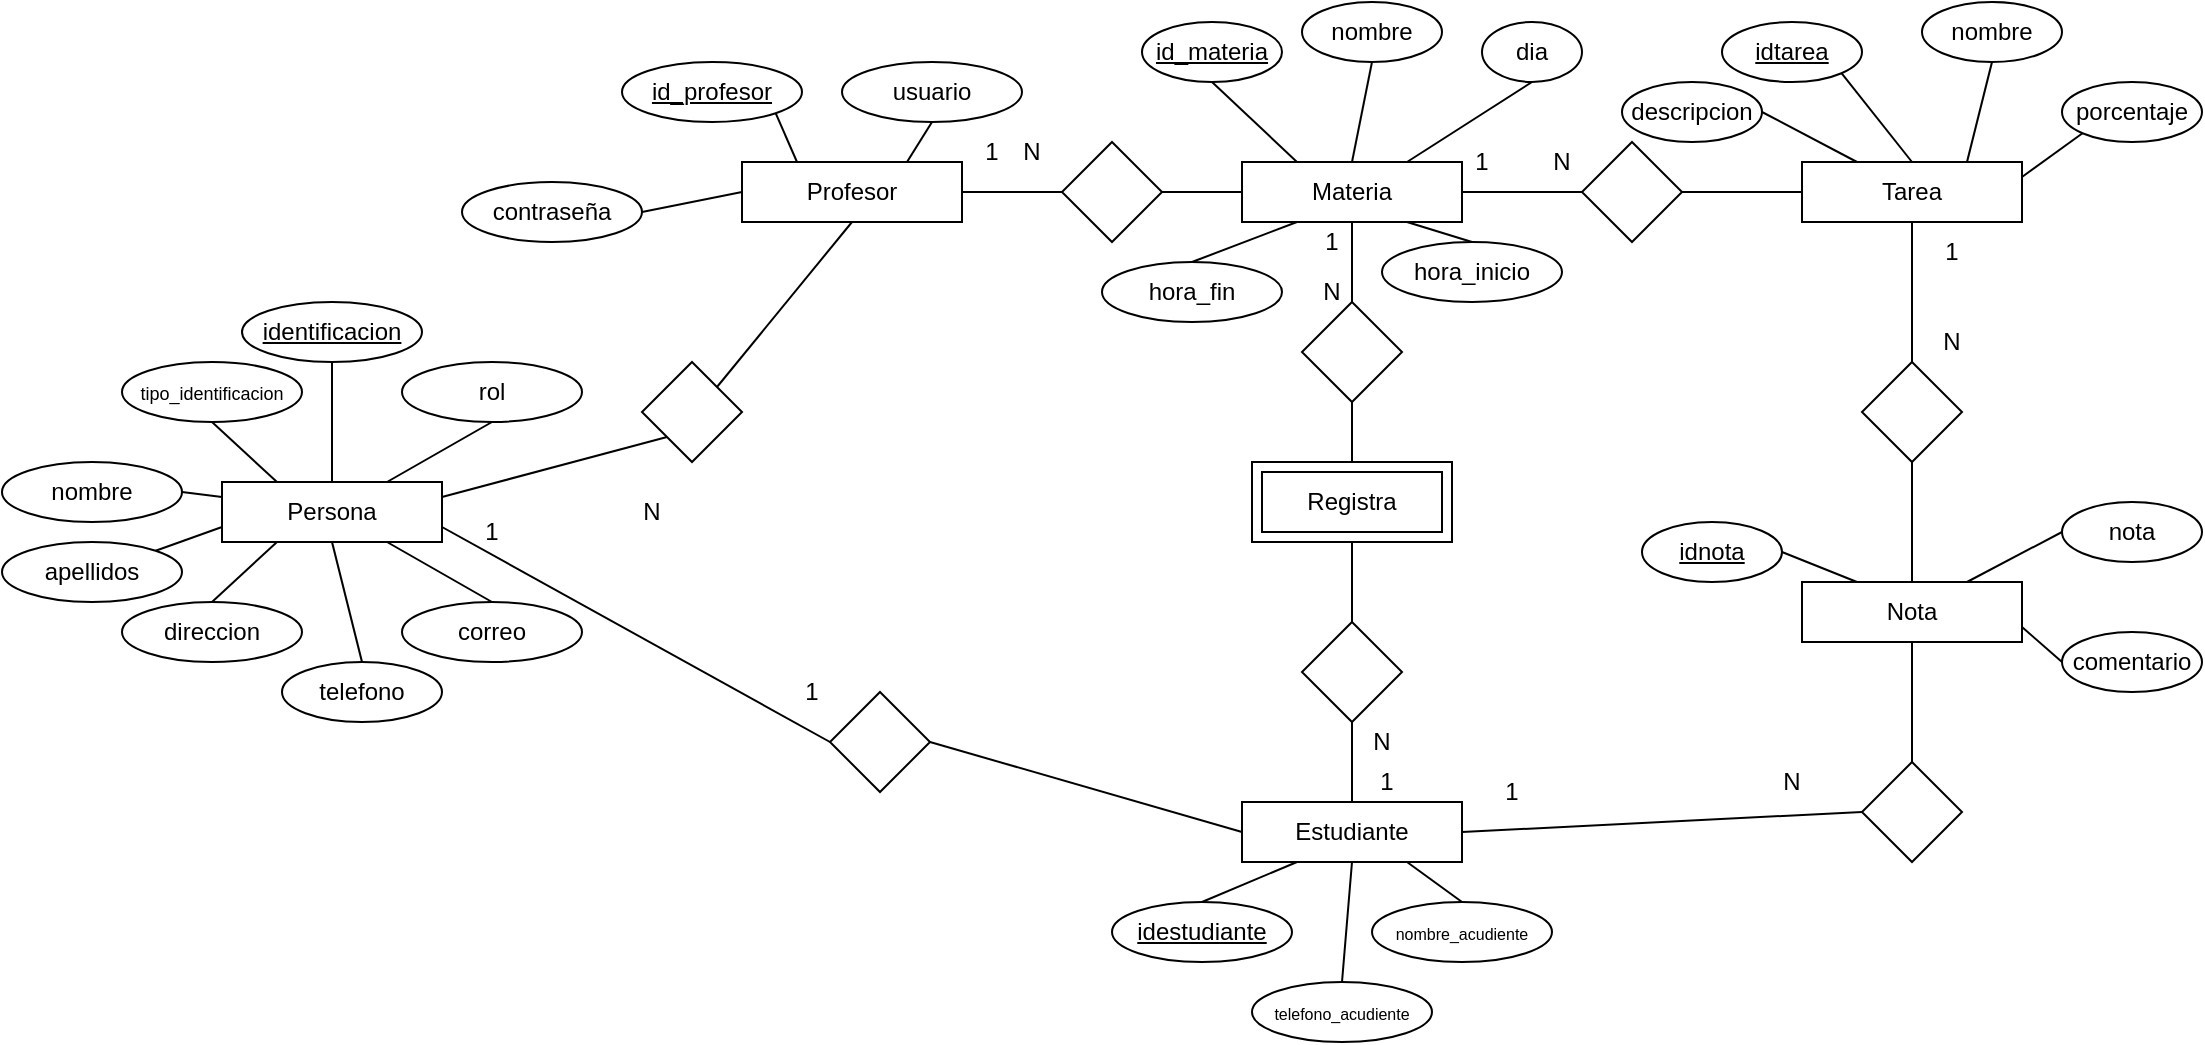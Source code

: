 <mxfile version="22.0.3" type="device">
  <diagram name="Página-1" id="kpQqoO8_oqSkg4sqiHbr">
    <mxGraphModel dx="766" dy="1651" grid="1" gridSize="10" guides="1" tooltips="1" connect="1" arrows="1" fold="1" page="1" pageScale="1" pageWidth="827" pageHeight="1169" math="0" shadow="0">
      <root>
        <mxCell id="0" />
        <mxCell id="1" parent="0" />
        <mxCell id="J4AAcBv4mjMhmdr9pXqa-1" value="Persona" style="rounded=0;whiteSpace=wrap;html=1;" vertex="1" parent="1">
          <mxGeometry x="110" y="230" width="110" height="30" as="geometry" />
        </mxCell>
        <mxCell id="J4AAcBv4mjMhmdr9pXqa-2" value="&lt;u&gt;identificacion&lt;/u&gt;" style="ellipse;whiteSpace=wrap;html=1;" vertex="1" parent="1">
          <mxGeometry x="120" y="140" width="90" height="30" as="geometry" />
        </mxCell>
        <mxCell id="J4AAcBv4mjMhmdr9pXqa-3" value="&lt;font style=&quot;font-size: 9px;&quot;&gt;tipo_identificacion&lt;/font&gt;" style="ellipse;whiteSpace=wrap;html=1;" vertex="1" parent="1">
          <mxGeometry x="60" y="170" width="90" height="30" as="geometry" />
        </mxCell>
        <mxCell id="J4AAcBv4mjMhmdr9pXqa-4" value="correo" style="ellipse;whiteSpace=wrap;html=1;" vertex="1" parent="1">
          <mxGeometry x="200" y="290" width="90" height="30" as="geometry" />
        </mxCell>
        <mxCell id="J4AAcBv4mjMhmdr9pXqa-5" value="telefono" style="ellipse;whiteSpace=wrap;html=1;" vertex="1" parent="1">
          <mxGeometry x="140" y="320" width="80" height="30" as="geometry" />
        </mxCell>
        <mxCell id="J4AAcBv4mjMhmdr9pXqa-6" value="apellidos" style="ellipse;whiteSpace=wrap;html=1;" vertex="1" parent="1">
          <mxGeometry y="260" width="90" height="30" as="geometry" />
        </mxCell>
        <mxCell id="J4AAcBv4mjMhmdr9pXqa-7" value="nombre" style="ellipse;whiteSpace=wrap;html=1;" vertex="1" parent="1">
          <mxGeometry y="220" width="90" height="30" as="geometry" />
        </mxCell>
        <mxCell id="J4AAcBv4mjMhmdr9pXqa-8" value="direccion" style="ellipse;whiteSpace=wrap;html=1;" vertex="1" parent="1">
          <mxGeometry x="60" y="290" width="90" height="30" as="geometry" />
        </mxCell>
        <mxCell id="J4AAcBv4mjMhmdr9pXqa-9" value="rol" style="ellipse;whiteSpace=wrap;html=1;" vertex="1" parent="1">
          <mxGeometry x="200" y="170" width="90" height="30" as="geometry" />
        </mxCell>
        <mxCell id="J4AAcBv4mjMhmdr9pXqa-10" value="" style="endArrow=none;html=1;rounded=0;entryX=1;entryY=0.5;entryDx=0;entryDy=0;exitX=0;exitY=0.25;exitDx=0;exitDy=0;" edge="1" parent="1" source="J4AAcBv4mjMhmdr9pXqa-1" target="J4AAcBv4mjMhmdr9pXqa-7">
          <mxGeometry width="50" height="50" relative="1" as="geometry">
            <mxPoint x="60" y="450" as="sourcePoint" />
            <mxPoint x="110" y="400" as="targetPoint" />
          </mxGeometry>
        </mxCell>
        <mxCell id="J4AAcBv4mjMhmdr9pXqa-11" value="" style="endArrow=none;html=1;rounded=0;entryX=0;entryY=0.75;entryDx=0;entryDy=0;exitX=1;exitY=0;exitDx=0;exitDy=0;" edge="1" parent="1" source="J4AAcBv4mjMhmdr9pXqa-6" target="J4AAcBv4mjMhmdr9pXqa-1">
          <mxGeometry width="50" height="50" relative="1" as="geometry">
            <mxPoint x="70" y="460" as="sourcePoint" />
            <mxPoint x="120" y="410" as="targetPoint" />
          </mxGeometry>
        </mxCell>
        <mxCell id="J4AAcBv4mjMhmdr9pXqa-12" value="" style="endArrow=none;html=1;rounded=0;entryX=0.25;entryY=1;entryDx=0;entryDy=0;exitX=0.5;exitY=0;exitDx=0;exitDy=0;" edge="1" parent="1" source="J4AAcBv4mjMhmdr9pXqa-8" target="J4AAcBv4mjMhmdr9pXqa-1">
          <mxGeometry width="50" height="50" relative="1" as="geometry">
            <mxPoint x="80" y="470" as="sourcePoint" />
            <mxPoint x="130" y="420" as="targetPoint" />
          </mxGeometry>
        </mxCell>
        <mxCell id="J4AAcBv4mjMhmdr9pXqa-13" value="" style="endArrow=none;html=1;rounded=0;entryX=0.5;entryY=1;entryDx=0;entryDy=0;exitX=0.5;exitY=0;exitDx=0;exitDy=0;" edge="1" parent="1" source="J4AAcBv4mjMhmdr9pXqa-5" target="J4AAcBv4mjMhmdr9pXqa-1">
          <mxGeometry width="50" height="50" relative="1" as="geometry">
            <mxPoint x="90" y="480" as="sourcePoint" />
            <mxPoint x="140" y="430" as="targetPoint" />
          </mxGeometry>
        </mxCell>
        <mxCell id="J4AAcBv4mjMhmdr9pXqa-14" value="" style="endArrow=none;html=1;rounded=0;entryX=0.75;entryY=1;entryDx=0;entryDy=0;exitX=0.5;exitY=0;exitDx=0;exitDy=0;" edge="1" parent="1" source="J4AAcBv4mjMhmdr9pXqa-4" target="J4AAcBv4mjMhmdr9pXqa-1">
          <mxGeometry width="50" height="50" relative="1" as="geometry">
            <mxPoint x="100" y="490" as="sourcePoint" />
            <mxPoint x="150" y="440" as="targetPoint" />
          </mxGeometry>
        </mxCell>
        <mxCell id="J4AAcBv4mjMhmdr9pXqa-15" value="" style="endArrow=none;html=1;rounded=0;entryX=0.5;entryY=1;entryDx=0;entryDy=0;exitX=0.25;exitY=0;exitDx=0;exitDy=0;" edge="1" parent="1" source="J4AAcBv4mjMhmdr9pXqa-1" target="J4AAcBv4mjMhmdr9pXqa-3">
          <mxGeometry width="50" height="50" relative="1" as="geometry">
            <mxPoint x="110" y="500" as="sourcePoint" />
            <mxPoint x="160" y="450" as="targetPoint" />
          </mxGeometry>
        </mxCell>
        <mxCell id="J4AAcBv4mjMhmdr9pXqa-16" value="" style="endArrow=none;html=1;rounded=0;entryX=0.5;entryY=1;entryDx=0;entryDy=0;exitX=0.5;exitY=0;exitDx=0;exitDy=0;" edge="1" parent="1" source="J4AAcBv4mjMhmdr9pXqa-1" target="J4AAcBv4mjMhmdr9pXqa-2">
          <mxGeometry width="50" height="50" relative="1" as="geometry">
            <mxPoint x="120" y="510" as="sourcePoint" />
            <mxPoint x="170" y="460" as="targetPoint" />
          </mxGeometry>
        </mxCell>
        <mxCell id="J4AAcBv4mjMhmdr9pXqa-17" value="" style="endArrow=none;html=1;rounded=0;entryX=0.5;entryY=1;entryDx=0;entryDy=0;exitX=0.75;exitY=0;exitDx=0;exitDy=0;" edge="1" parent="1" source="J4AAcBv4mjMhmdr9pXqa-1" target="J4AAcBv4mjMhmdr9pXqa-9">
          <mxGeometry width="50" height="50" relative="1" as="geometry">
            <mxPoint x="130" y="520" as="sourcePoint" />
            <mxPoint x="180" y="470" as="targetPoint" />
          </mxGeometry>
        </mxCell>
        <mxCell id="J4AAcBv4mjMhmdr9pXqa-18" value="" style="rhombus;whiteSpace=wrap;html=1;" vertex="1" parent="1">
          <mxGeometry x="320" y="170" width="50" height="50" as="geometry" />
        </mxCell>
        <mxCell id="J4AAcBv4mjMhmdr9pXqa-19" value="Profesor" style="rounded=0;whiteSpace=wrap;html=1;" vertex="1" parent="1">
          <mxGeometry x="370" y="70" width="110" height="30" as="geometry" />
        </mxCell>
        <mxCell id="J4AAcBv4mjMhmdr9pXqa-20" value="" style="endArrow=none;html=1;rounded=0;entryX=0;entryY=1;entryDx=0;entryDy=0;exitX=1;exitY=0.25;exitDx=0;exitDy=0;" edge="1" parent="1" source="J4AAcBv4mjMhmdr9pXqa-1" target="J4AAcBv4mjMhmdr9pXqa-18">
          <mxGeometry width="50" height="50" relative="1" as="geometry">
            <mxPoint x="270" y="280" as="sourcePoint" />
            <mxPoint x="320" y="230" as="targetPoint" />
          </mxGeometry>
        </mxCell>
        <mxCell id="J4AAcBv4mjMhmdr9pXqa-21" value="" style="endArrow=none;html=1;rounded=0;entryX=0.5;entryY=1;entryDx=0;entryDy=0;exitX=1;exitY=0;exitDx=0;exitDy=0;" edge="1" parent="1" source="J4AAcBv4mjMhmdr9pXqa-18" target="J4AAcBv4mjMhmdr9pXqa-19">
          <mxGeometry width="50" height="50" relative="1" as="geometry">
            <mxPoint x="360" y="190" as="sourcePoint" />
            <mxPoint x="330" y="240" as="targetPoint" />
          </mxGeometry>
        </mxCell>
        <mxCell id="J4AAcBv4mjMhmdr9pXqa-22" value="&lt;u&gt;id_profesor&lt;/u&gt;" style="ellipse;whiteSpace=wrap;html=1;" vertex="1" parent="1">
          <mxGeometry x="310" y="20" width="90" height="30" as="geometry" />
        </mxCell>
        <mxCell id="J4AAcBv4mjMhmdr9pXqa-23" value="1" style="text;html=1;strokeColor=none;fillColor=none;align=center;verticalAlign=middle;whiteSpace=wrap;rounded=0;" vertex="1" parent="1">
          <mxGeometry x="230" y="240" width="30" height="30" as="geometry" />
        </mxCell>
        <mxCell id="J4AAcBv4mjMhmdr9pXqa-24" value="N" style="text;html=1;strokeColor=none;fillColor=none;align=center;verticalAlign=middle;whiteSpace=wrap;rounded=0;" vertex="1" parent="1">
          <mxGeometry x="310" y="230" width="30" height="30" as="geometry" />
        </mxCell>
        <mxCell id="J4AAcBv4mjMhmdr9pXqa-25" value="contraseña" style="ellipse;whiteSpace=wrap;html=1;" vertex="1" parent="1">
          <mxGeometry x="230" y="80" width="90" height="30" as="geometry" />
        </mxCell>
        <mxCell id="J4AAcBv4mjMhmdr9pXqa-26" value="usuario" style="ellipse;whiteSpace=wrap;html=1;" vertex="1" parent="1">
          <mxGeometry x="420" y="20" width="90" height="30" as="geometry" />
        </mxCell>
        <mxCell id="J4AAcBv4mjMhmdr9pXqa-27" value="" style="endArrow=none;html=1;rounded=0;entryX=1;entryY=0.5;entryDx=0;entryDy=0;exitX=0;exitY=0.5;exitDx=0;exitDy=0;" edge="1" parent="1" source="J4AAcBv4mjMhmdr9pXqa-19" target="J4AAcBv4mjMhmdr9pXqa-25">
          <mxGeometry width="50" height="50" relative="1" as="geometry">
            <mxPoint x="440" y="200" as="sourcePoint" />
            <mxPoint x="490" y="150" as="targetPoint" />
          </mxGeometry>
        </mxCell>
        <mxCell id="J4AAcBv4mjMhmdr9pXqa-28" value="" style="endArrow=none;html=1;rounded=0;entryX=1;entryY=1;entryDx=0;entryDy=0;exitX=0.25;exitY=0;exitDx=0;exitDy=0;" edge="1" parent="1" source="J4AAcBv4mjMhmdr9pXqa-19" target="J4AAcBv4mjMhmdr9pXqa-22">
          <mxGeometry width="50" height="50" relative="1" as="geometry">
            <mxPoint x="450" y="210" as="sourcePoint" />
            <mxPoint x="500" y="160" as="targetPoint" />
          </mxGeometry>
        </mxCell>
        <mxCell id="J4AAcBv4mjMhmdr9pXqa-29" value="" style="endArrow=none;html=1;rounded=0;entryX=0.5;entryY=1;entryDx=0;entryDy=0;exitX=0.75;exitY=0;exitDx=0;exitDy=0;" edge="1" parent="1" source="J4AAcBv4mjMhmdr9pXqa-19" target="J4AAcBv4mjMhmdr9pXqa-26">
          <mxGeometry width="50" height="50" relative="1" as="geometry">
            <mxPoint x="460" y="220" as="sourcePoint" />
            <mxPoint x="510" y="170" as="targetPoint" />
          </mxGeometry>
        </mxCell>
        <mxCell id="J4AAcBv4mjMhmdr9pXqa-30" value="Materia" style="rounded=0;whiteSpace=wrap;html=1;" vertex="1" parent="1">
          <mxGeometry x="620" y="70" width="110" height="30" as="geometry" />
        </mxCell>
        <mxCell id="J4AAcBv4mjMhmdr9pXqa-31" value="" style="rhombus;whiteSpace=wrap;html=1;" vertex="1" parent="1">
          <mxGeometry x="530" y="60" width="50" height="50" as="geometry" />
        </mxCell>
        <mxCell id="J4AAcBv4mjMhmdr9pXqa-32" value="hora_fin" style="ellipse;whiteSpace=wrap;html=1;" vertex="1" parent="1">
          <mxGeometry x="550" y="120" width="90" height="30" as="geometry" />
        </mxCell>
        <mxCell id="J4AAcBv4mjMhmdr9pXqa-33" value="dia" style="ellipse;whiteSpace=wrap;html=1;" vertex="1" parent="1">
          <mxGeometry x="740" width="50" height="30" as="geometry" />
        </mxCell>
        <mxCell id="J4AAcBv4mjMhmdr9pXqa-34" value="nombre" style="ellipse;whiteSpace=wrap;html=1;" vertex="1" parent="1">
          <mxGeometry x="650" y="-10" width="70" height="30" as="geometry" />
        </mxCell>
        <mxCell id="J4AAcBv4mjMhmdr9pXqa-35" value="&lt;u&gt;id_materia&lt;/u&gt;" style="ellipse;whiteSpace=wrap;html=1;" vertex="1" parent="1">
          <mxGeometry x="570" width="70" height="30" as="geometry" />
        </mxCell>
        <mxCell id="J4AAcBv4mjMhmdr9pXqa-36" value="hora_inicio" style="ellipse;whiteSpace=wrap;html=1;" vertex="1" parent="1">
          <mxGeometry x="690" y="110" width="90" height="30" as="geometry" />
        </mxCell>
        <mxCell id="J4AAcBv4mjMhmdr9pXqa-37" value="" style="endArrow=none;html=1;rounded=0;entryX=0.5;entryY=1;entryDx=0;entryDy=0;exitX=0.5;exitY=0;exitDx=0;exitDy=0;" edge="1" parent="1" source="J4AAcBv4mjMhmdr9pXqa-100" target="J4AAcBv4mjMhmdr9pXqa-87">
          <mxGeometry width="50" height="50" relative="1" as="geometry">
            <mxPoint x="460" y="260" as="sourcePoint" />
            <mxPoint x="510" y="210" as="targetPoint" />
          </mxGeometry>
        </mxCell>
        <mxCell id="J4AAcBv4mjMhmdr9pXqa-38" value="" style="endArrow=none;html=1;rounded=0;entryX=0;entryY=0.5;entryDx=0;entryDy=0;exitX=1;exitY=0.5;exitDx=0;exitDy=0;" edge="1" parent="1" source="J4AAcBv4mjMhmdr9pXqa-19" target="J4AAcBv4mjMhmdr9pXqa-31">
          <mxGeometry width="50" height="50" relative="1" as="geometry">
            <mxPoint x="470" y="270" as="sourcePoint" />
            <mxPoint x="520" y="220" as="targetPoint" />
          </mxGeometry>
        </mxCell>
        <mxCell id="J4AAcBv4mjMhmdr9pXqa-39" value="" style="endArrow=none;html=1;rounded=0;entryX=0;entryY=0.5;entryDx=0;entryDy=0;exitX=1;exitY=0.5;exitDx=0;exitDy=0;" edge="1" parent="1" source="J4AAcBv4mjMhmdr9pXqa-31" target="J4AAcBv4mjMhmdr9pXqa-30">
          <mxGeometry width="50" height="50" relative="1" as="geometry">
            <mxPoint x="480" y="280" as="sourcePoint" />
            <mxPoint x="530" y="230" as="targetPoint" />
          </mxGeometry>
        </mxCell>
        <mxCell id="J4AAcBv4mjMhmdr9pXqa-40" value="" style="endArrow=none;html=1;rounded=0;entryX=0.25;entryY=1;entryDx=0;entryDy=0;exitX=0.5;exitY=0;exitDx=0;exitDy=0;" edge="1" parent="1" source="J4AAcBv4mjMhmdr9pXqa-32" target="J4AAcBv4mjMhmdr9pXqa-30">
          <mxGeometry width="50" height="50" relative="1" as="geometry">
            <mxPoint x="490" y="290" as="sourcePoint" />
            <mxPoint x="540" y="240" as="targetPoint" />
          </mxGeometry>
        </mxCell>
        <mxCell id="J4AAcBv4mjMhmdr9pXqa-41" value="" style="endArrow=none;html=1;rounded=0;entryX=0.5;entryY=0;entryDx=0;entryDy=0;exitX=0.75;exitY=1;exitDx=0;exitDy=0;" edge="1" parent="1" source="J4AAcBv4mjMhmdr9pXqa-30" target="J4AAcBv4mjMhmdr9pXqa-36">
          <mxGeometry width="50" height="50" relative="1" as="geometry">
            <mxPoint x="500" y="300" as="sourcePoint" />
            <mxPoint x="550" y="250" as="targetPoint" />
          </mxGeometry>
        </mxCell>
        <mxCell id="J4AAcBv4mjMhmdr9pXqa-42" value="" style="endArrow=none;html=1;rounded=0;entryX=0.5;entryY=1;entryDx=0;entryDy=0;exitX=0.75;exitY=0;exitDx=0;exitDy=0;" edge="1" parent="1" source="J4AAcBv4mjMhmdr9pXqa-30" target="J4AAcBv4mjMhmdr9pXqa-33">
          <mxGeometry width="50" height="50" relative="1" as="geometry">
            <mxPoint x="510" y="310" as="sourcePoint" />
            <mxPoint x="560" y="260" as="targetPoint" />
          </mxGeometry>
        </mxCell>
        <mxCell id="J4AAcBv4mjMhmdr9pXqa-43" value="" style="endArrow=none;html=1;rounded=0;entryX=0.5;entryY=1;entryDx=0;entryDy=0;exitX=0.5;exitY=0;exitDx=0;exitDy=0;" edge="1" parent="1" source="J4AAcBv4mjMhmdr9pXqa-30" target="J4AAcBv4mjMhmdr9pXqa-34">
          <mxGeometry width="50" height="50" relative="1" as="geometry">
            <mxPoint x="520" y="320" as="sourcePoint" />
            <mxPoint x="570" y="270" as="targetPoint" />
          </mxGeometry>
        </mxCell>
        <mxCell id="J4AAcBv4mjMhmdr9pXqa-44" value="" style="endArrow=none;html=1;rounded=0;entryX=0.5;entryY=1;entryDx=0;entryDy=0;exitX=0.25;exitY=0;exitDx=0;exitDy=0;" edge="1" parent="1" source="J4AAcBv4mjMhmdr9pXqa-30" target="J4AAcBv4mjMhmdr9pXqa-35">
          <mxGeometry width="50" height="50" relative="1" as="geometry">
            <mxPoint x="530" y="330" as="sourcePoint" />
            <mxPoint x="580" y="280" as="targetPoint" />
          </mxGeometry>
        </mxCell>
        <mxCell id="J4AAcBv4mjMhmdr9pXqa-45" value="1" style="text;html=1;strokeColor=none;fillColor=none;align=center;verticalAlign=middle;whiteSpace=wrap;rounded=0;" vertex="1" parent="1">
          <mxGeometry x="740" y="370" width="30" height="30" as="geometry" />
        </mxCell>
        <mxCell id="J4AAcBv4mjMhmdr9pXqa-46" value="N" style="text;html=1;strokeColor=none;fillColor=none;align=center;verticalAlign=middle;whiteSpace=wrap;rounded=0;" vertex="1" parent="1">
          <mxGeometry x="880" y="365" width="30" height="30" as="geometry" />
        </mxCell>
        <mxCell id="J4AAcBv4mjMhmdr9pXqa-47" value="1" style="text;html=1;strokeColor=none;fillColor=none;align=center;verticalAlign=middle;whiteSpace=wrap;rounded=0;" vertex="1" parent="1">
          <mxGeometry x="480" y="50" width="30" height="30" as="geometry" />
        </mxCell>
        <mxCell id="J4AAcBv4mjMhmdr9pXqa-48" value="N" style="text;html=1;strokeColor=none;fillColor=none;align=center;verticalAlign=middle;whiteSpace=wrap;rounded=0;" vertex="1" parent="1">
          <mxGeometry x="500" y="50" width="30" height="30" as="geometry" />
        </mxCell>
        <mxCell id="J4AAcBv4mjMhmdr9pXqa-50" value="" style="rhombus;whiteSpace=wrap;html=1;" vertex="1" parent="1">
          <mxGeometry x="650" y="140" width="50" height="50" as="geometry" />
        </mxCell>
        <mxCell id="J4AAcBv4mjMhmdr9pXqa-51" value="" style="endArrow=none;html=1;rounded=0;entryX=0.5;entryY=1;entryDx=0;entryDy=0;exitX=0.5;exitY=0;exitDx=0;exitDy=0;" edge="1" parent="1" target="J4AAcBv4mjMhmdr9pXqa-50">
          <mxGeometry width="50" height="50" relative="1" as="geometry">
            <mxPoint x="675" y="220" as="sourcePoint" />
            <mxPoint x="520" y="220" as="targetPoint" />
          </mxGeometry>
        </mxCell>
        <mxCell id="J4AAcBv4mjMhmdr9pXqa-52" value="" style="endArrow=none;html=1;rounded=0;entryX=0.5;entryY=1;entryDx=0;entryDy=0;exitX=0.5;exitY=0;exitDx=0;exitDy=0;" edge="1" parent="1" source="J4AAcBv4mjMhmdr9pXqa-50" target="J4AAcBv4mjMhmdr9pXqa-30">
          <mxGeometry width="50" height="50" relative="1" as="geometry">
            <mxPoint x="480" y="280" as="sourcePoint" />
            <mxPoint x="530" y="230" as="targetPoint" />
          </mxGeometry>
        </mxCell>
        <mxCell id="J4AAcBv4mjMhmdr9pXqa-54" value="Registra" style="shape=ext;margin=3;double=1;whiteSpace=wrap;html=1;align=center;" vertex="1" parent="1">
          <mxGeometry x="625" y="220" width="100" height="40" as="geometry" />
        </mxCell>
        <mxCell id="J4AAcBv4mjMhmdr9pXqa-55" value="1" style="text;html=1;strokeColor=none;fillColor=none;align=center;verticalAlign=middle;whiteSpace=wrap;rounded=0;" vertex="1" parent="1">
          <mxGeometry x="660" y="100" width="10" height="20" as="geometry" />
        </mxCell>
        <mxCell id="J4AAcBv4mjMhmdr9pXqa-56" value="N" style="text;html=1;strokeColor=none;fillColor=none;align=center;verticalAlign=middle;whiteSpace=wrap;rounded=0;" vertex="1" parent="1">
          <mxGeometry x="660" y="125" width="10" height="20" as="geometry" />
        </mxCell>
        <mxCell id="J4AAcBv4mjMhmdr9pXqa-57" value="Estudiante" style="rounded=0;whiteSpace=wrap;html=1;" vertex="1" parent="1">
          <mxGeometry x="620" y="390" width="110" height="30" as="geometry" />
        </mxCell>
        <mxCell id="J4AAcBv4mjMhmdr9pXqa-58" value="&lt;u&gt;idestudiante&lt;/u&gt;" style="ellipse;whiteSpace=wrap;html=1;" vertex="1" parent="1">
          <mxGeometry x="555" y="440" width="90" height="30" as="geometry" />
        </mxCell>
        <mxCell id="J4AAcBv4mjMhmdr9pXqa-59" value="&lt;font style=&quot;font-size: 8px;&quot;&gt;nombre_acudiente&lt;/font&gt;" style="ellipse;whiteSpace=wrap;html=1;" vertex="1" parent="1">
          <mxGeometry x="685" y="440" width="90" height="30" as="geometry" />
        </mxCell>
        <mxCell id="J4AAcBv4mjMhmdr9pXqa-60" value="&lt;font style=&quot;font-size: 8px;&quot;&gt;telefono_acudiente&lt;/font&gt;" style="ellipse;whiteSpace=wrap;html=1;" vertex="1" parent="1">
          <mxGeometry x="625" y="480" width="90" height="30" as="geometry" />
        </mxCell>
        <mxCell id="J4AAcBv4mjMhmdr9pXqa-61" value="" style="endArrow=none;html=1;rounded=0;entryX=0.5;entryY=0;entryDx=0;entryDy=0;exitX=0.75;exitY=1;exitDx=0;exitDy=0;" edge="1" parent="1" source="J4AAcBv4mjMhmdr9pXqa-57" target="J4AAcBv4mjMhmdr9pXqa-59">
          <mxGeometry width="50" height="50" relative="1" as="geometry">
            <mxPoint x="465" y="270" as="sourcePoint" />
            <mxPoint x="515" y="220" as="targetPoint" />
          </mxGeometry>
        </mxCell>
        <mxCell id="J4AAcBv4mjMhmdr9pXqa-62" value="" style="endArrow=none;html=1;rounded=0;entryX=0.5;entryY=1;entryDx=0;entryDy=0;exitX=0.5;exitY=0;exitDx=0;exitDy=0;" edge="1" parent="1" source="J4AAcBv4mjMhmdr9pXqa-60" target="J4AAcBv4mjMhmdr9pXqa-57">
          <mxGeometry width="50" height="50" relative="1" as="geometry">
            <mxPoint x="475" y="280" as="sourcePoint" />
            <mxPoint x="525" y="230" as="targetPoint" />
          </mxGeometry>
        </mxCell>
        <mxCell id="J4AAcBv4mjMhmdr9pXqa-63" value="" style="endArrow=none;html=1;rounded=0;entryX=0.25;entryY=1;entryDx=0;entryDy=0;exitX=0.5;exitY=0;exitDx=0;exitDy=0;" edge="1" parent="1" source="J4AAcBv4mjMhmdr9pXqa-58" target="J4AAcBv4mjMhmdr9pXqa-57">
          <mxGeometry width="50" height="50" relative="1" as="geometry">
            <mxPoint x="485" y="290" as="sourcePoint" />
            <mxPoint x="535" y="240" as="targetPoint" />
          </mxGeometry>
        </mxCell>
        <mxCell id="J4AAcBv4mjMhmdr9pXqa-64" value="" style="rhombus;whiteSpace=wrap;html=1;" vertex="1" parent="1">
          <mxGeometry x="650" y="300" width="50" height="50" as="geometry" />
        </mxCell>
        <mxCell id="J4AAcBv4mjMhmdr9pXqa-65" value="1" style="text;html=1;strokeColor=none;fillColor=none;align=center;verticalAlign=middle;whiteSpace=wrap;rounded=0;" vertex="1" parent="1">
          <mxGeometry x="685" y="370" width="15" height="20" as="geometry" />
        </mxCell>
        <mxCell id="J4AAcBv4mjMhmdr9pXqa-66" value="N" style="text;html=1;strokeColor=none;fillColor=none;align=center;verticalAlign=middle;whiteSpace=wrap;rounded=0;" vertex="1" parent="1">
          <mxGeometry x="685" y="350" width="10" height="20" as="geometry" />
        </mxCell>
        <mxCell id="J4AAcBv4mjMhmdr9pXqa-67" value="" style="endArrow=none;html=1;rounded=0;entryX=0.5;entryY=1;entryDx=0;entryDy=0;exitX=0.5;exitY=0;exitDx=0;exitDy=0;" edge="1" parent="1" source="J4AAcBv4mjMhmdr9pXqa-57" target="J4AAcBv4mjMhmdr9pXqa-64">
          <mxGeometry width="50" height="50" relative="1" as="geometry">
            <mxPoint x="470" y="270" as="sourcePoint" />
            <mxPoint x="520" y="220" as="targetPoint" />
          </mxGeometry>
        </mxCell>
        <mxCell id="J4AAcBv4mjMhmdr9pXqa-68" value="" style="endArrow=none;html=1;rounded=0;entryX=0.5;entryY=1;entryDx=0;entryDy=0;exitX=0.5;exitY=0;exitDx=0;exitDy=0;" edge="1" parent="1" source="J4AAcBv4mjMhmdr9pXqa-64" target="J4AAcBv4mjMhmdr9pXqa-54">
          <mxGeometry width="50" height="50" relative="1" as="geometry">
            <mxPoint x="480" y="280" as="sourcePoint" />
            <mxPoint x="530" y="230" as="targetPoint" />
          </mxGeometry>
        </mxCell>
        <mxCell id="J4AAcBv4mjMhmdr9pXqa-69" value="" style="rhombus;whiteSpace=wrap;html=1;" vertex="1" parent="1">
          <mxGeometry x="414" y="335" width="50" height="50" as="geometry" />
        </mxCell>
        <mxCell id="J4AAcBv4mjMhmdr9pXqa-70" value="" style="endArrow=none;html=1;rounded=0;exitX=1;exitY=0.75;exitDx=0;exitDy=0;entryX=0;entryY=0.5;entryDx=0;entryDy=0;" edge="1" parent="1" source="J4AAcBv4mjMhmdr9pXqa-1" target="J4AAcBv4mjMhmdr9pXqa-69">
          <mxGeometry width="50" height="50" relative="1" as="geometry">
            <mxPoint x="470" y="270" as="sourcePoint" />
            <mxPoint x="520" y="220" as="targetPoint" />
          </mxGeometry>
        </mxCell>
        <mxCell id="J4AAcBv4mjMhmdr9pXqa-71" value="1" style="text;html=1;strokeColor=none;fillColor=none;align=center;verticalAlign=middle;whiteSpace=wrap;rounded=0;" vertex="1" parent="1">
          <mxGeometry x="390" y="320" width="30" height="30" as="geometry" />
        </mxCell>
        <mxCell id="J4AAcBv4mjMhmdr9pXqa-72" value="" style="endArrow=none;html=1;rounded=0;entryX=1;entryY=0.5;entryDx=0;entryDy=0;exitX=0.25;exitY=0;exitDx=0;exitDy=0;" edge="1" parent="1" source="J4AAcBv4mjMhmdr9pXqa-74" target="J4AAcBv4mjMhmdr9pXqa-77">
          <mxGeometry width="50" height="50" relative="1" as="geometry">
            <mxPoint x="470" y="270" as="sourcePoint" />
            <mxPoint x="520" y="220" as="targetPoint" />
          </mxGeometry>
        </mxCell>
        <mxCell id="J4AAcBv4mjMhmdr9pXqa-73" value="" style="endArrow=none;html=1;rounded=0;entryX=0;entryY=0.5;entryDx=0;entryDy=0;exitX=1;exitY=0.5;exitDx=0;exitDy=0;" edge="1" parent="1" source="J4AAcBv4mjMhmdr9pXqa-69" target="J4AAcBv4mjMhmdr9pXqa-57">
          <mxGeometry width="50" height="50" relative="1" as="geometry">
            <mxPoint x="480" y="280" as="sourcePoint" />
            <mxPoint x="530" y="230" as="targetPoint" />
          </mxGeometry>
        </mxCell>
        <mxCell id="J4AAcBv4mjMhmdr9pXqa-74" value="Tarea" style="rounded=0;whiteSpace=wrap;html=1;" vertex="1" parent="1">
          <mxGeometry x="900" y="70" width="110" height="30" as="geometry" />
        </mxCell>
        <mxCell id="J4AAcBv4mjMhmdr9pXqa-75" value="&lt;u&gt;idtarea&lt;/u&gt;" style="ellipse;whiteSpace=wrap;html=1;" vertex="1" parent="1">
          <mxGeometry x="860" width="70" height="30" as="geometry" />
        </mxCell>
        <mxCell id="J4AAcBv4mjMhmdr9pXqa-76" value="nombre" style="ellipse;whiteSpace=wrap;html=1;" vertex="1" parent="1">
          <mxGeometry x="960" y="-10" width="70" height="30" as="geometry" />
        </mxCell>
        <mxCell id="J4AAcBv4mjMhmdr9pXqa-77" value="descripcion" style="ellipse;whiteSpace=wrap;html=1;" vertex="1" parent="1">
          <mxGeometry x="810" y="30" width="70" height="30" as="geometry" />
        </mxCell>
        <mxCell id="J4AAcBv4mjMhmdr9pXqa-78" value="porcentaje" style="ellipse;whiteSpace=wrap;html=1;" vertex="1" parent="1">
          <mxGeometry x="1030" y="30" width="70" height="30" as="geometry" />
        </mxCell>
        <mxCell id="J4AAcBv4mjMhmdr9pXqa-79" value="" style="endArrow=none;html=1;rounded=0;entryX=1;entryY=1;entryDx=0;entryDy=0;exitX=0.5;exitY=0;exitDx=0;exitDy=0;" edge="1" parent="1" source="J4AAcBv4mjMhmdr9pXqa-74" target="J4AAcBv4mjMhmdr9pXqa-75">
          <mxGeometry width="50" height="50" relative="1" as="geometry">
            <mxPoint x="480" y="280" as="sourcePoint" />
            <mxPoint x="530" y="230" as="targetPoint" />
          </mxGeometry>
        </mxCell>
        <mxCell id="J4AAcBv4mjMhmdr9pXqa-80" value="" style="endArrow=none;html=1;rounded=0;entryX=0.5;entryY=1;entryDx=0;entryDy=0;exitX=0.75;exitY=0;exitDx=0;exitDy=0;" edge="1" parent="1" source="J4AAcBv4mjMhmdr9pXqa-74" target="J4AAcBv4mjMhmdr9pXqa-76">
          <mxGeometry width="50" height="50" relative="1" as="geometry">
            <mxPoint x="490" y="290" as="sourcePoint" />
            <mxPoint x="540" y="240" as="targetPoint" />
          </mxGeometry>
        </mxCell>
        <mxCell id="J4AAcBv4mjMhmdr9pXqa-81" value="" style="endArrow=none;html=1;rounded=0;entryX=0;entryY=1;entryDx=0;entryDy=0;exitX=1;exitY=0.25;exitDx=0;exitDy=0;" edge="1" parent="1" source="J4AAcBv4mjMhmdr9pXqa-74" target="J4AAcBv4mjMhmdr9pXqa-78">
          <mxGeometry width="50" height="50" relative="1" as="geometry">
            <mxPoint x="500" y="300" as="sourcePoint" />
            <mxPoint x="550" y="250" as="targetPoint" />
          </mxGeometry>
        </mxCell>
        <mxCell id="J4AAcBv4mjMhmdr9pXqa-82" value="" style="rhombus;whiteSpace=wrap;html=1;" vertex="1" parent="1">
          <mxGeometry x="790" y="60" width="50" height="50" as="geometry" />
        </mxCell>
        <mxCell id="J4AAcBv4mjMhmdr9pXqa-83" value="" style="endArrow=none;html=1;rounded=0;entryX=0;entryY=0.5;entryDx=0;entryDy=0;exitX=1;exitY=0.5;exitDx=0;exitDy=0;" edge="1" parent="1" source="J4AAcBv4mjMhmdr9pXqa-30" target="J4AAcBv4mjMhmdr9pXqa-82">
          <mxGeometry width="50" height="50" relative="1" as="geometry">
            <mxPoint x="470" y="270" as="sourcePoint" />
            <mxPoint x="520" y="220" as="targetPoint" />
          </mxGeometry>
        </mxCell>
        <mxCell id="J4AAcBv4mjMhmdr9pXqa-84" value="" style="endArrow=none;html=1;rounded=0;entryX=0;entryY=0.5;entryDx=0;entryDy=0;exitX=1;exitY=0.5;exitDx=0;exitDy=0;" edge="1" parent="1" source="J4AAcBv4mjMhmdr9pXqa-82" target="J4AAcBv4mjMhmdr9pXqa-74">
          <mxGeometry width="50" height="50" relative="1" as="geometry">
            <mxPoint x="480" y="280" as="sourcePoint" />
            <mxPoint x="530" y="230" as="targetPoint" />
          </mxGeometry>
        </mxCell>
        <mxCell id="J4AAcBv4mjMhmdr9pXqa-85" value="1" style="text;html=1;strokeColor=none;fillColor=none;align=center;verticalAlign=middle;whiteSpace=wrap;rounded=0;" vertex="1" parent="1">
          <mxGeometry x="730" y="60" width="20" height="20" as="geometry" />
        </mxCell>
        <mxCell id="J4AAcBv4mjMhmdr9pXqa-86" value="N" style="text;html=1;strokeColor=none;fillColor=none;align=center;verticalAlign=middle;whiteSpace=wrap;rounded=0;" vertex="1" parent="1">
          <mxGeometry x="770" y="60" width="20" height="20" as="geometry" />
        </mxCell>
        <mxCell id="J4AAcBv4mjMhmdr9pXqa-87" value="Nota" style="rounded=0;whiteSpace=wrap;html=1;" vertex="1" parent="1">
          <mxGeometry x="900" y="280" width="110" height="30" as="geometry" />
        </mxCell>
        <mxCell id="J4AAcBv4mjMhmdr9pXqa-88" value="" style="rhombus;whiteSpace=wrap;html=1;" vertex="1" parent="1">
          <mxGeometry x="930" y="170" width="50" height="50" as="geometry" />
        </mxCell>
        <mxCell id="J4AAcBv4mjMhmdr9pXqa-89" value="&lt;u&gt;idnota&lt;/u&gt;" style="ellipse;whiteSpace=wrap;html=1;" vertex="1" parent="1">
          <mxGeometry x="820" y="250" width="70" height="30" as="geometry" />
        </mxCell>
        <mxCell id="J4AAcBv4mjMhmdr9pXqa-90" value="nota" style="ellipse;whiteSpace=wrap;html=1;" vertex="1" parent="1">
          <mxGeometry x="1030" y="240" width="70" height="30" as="geometry" />
        </mxCell>
        <mxCell id="J4AAcBv4mjMhmdr9pXqa-91" value="comentario" style="ellipse;whiteSpace=wrap;html=1;" vertex="1" parent="1">
          <mxGeometry x="1030" y="305" width="70" height="30" as="geometry" />
        </mxCell>
        <mxCell id="J4AAcBv4mjMhmdr9pXqa-92" value="" style="endArrow=none;html=1;rounded=0;entryX=0.25;entryY=0;entryDx=0;entryDy=0;exitX=1;exitY=0.5;exitDx=0;exitDy=0;" edge="1" parent="1" source="J4AAcBv4mjMhmdr9pXqa-89" target="J4AAcBv4mjMhmdr9pXqa-87">
          <mxGeometry width="50" height="50" relative="1" as="geometry">
            <mxPoint x="470" y="270" as="sourcePoint" />
            <mxPoint x="520" y="220" as="targetPoint" />
          </mxGeometry>
        </mxCell>
        <mxCell id="J4AAcBv4mjMhmdr9pXqa-93" value="" style="endArrow=none;html=1;rounded=0;entryX=0.5;entryY=0;entryDx=0;entryDy=0;exitX=0.5;exitY=1;exitDx=0;exitDy=0;" edge="1" parent="1" source="J4AAcBv4mjMhmdr9pXqa-88" target="J4AAcBv4mjMhmdr9pXqa-87">
          <mxGeometry width="50" height="50" relative="1" as="geometry">
            <mxPoint x="480" y="280" as="sourcePoint" />
            <mxPoint x="530" y="230" as="targetPoint" />
          </mxGeometry>
        </mxCell>
        <mxCell id="J4AAcBv4mjMhmdr9pXqa-94" value="" style="endArrow=none;html=1;rounded=0;entryX=0.5;entryY=1;entryDx=0;entryDy=0;exitX=0.5;exitY=0;exitDx=0;exitDy=0;" edge="1" parent="1" source="J4AAcBv4mjMhmdr9pXqa-88" target="J4AAcBv4mjMhmdr9pXqa-74">
          <mxGeometry width="50" height="50" relative="1" as="geometry">
            <mxPoint x="490" y="290" as="sourcePoint" />
            <mxPoint x="540" y="240" as="targetPoint" />
          </mxGeometry>
        </mxCell>
        <mxCell id="J4AAcBv4mjMhmdr9pXqa-95" value="" style="endArrow=none;html=1;rounded=0;entryX=0;entryY=0.5;entryDx=0;entryDy=0;exitX=1;exitY=0.5;exitDx=0;exitDy=0;" edge="1" parent="1" source="J4AAcBv4mjMhmdr9pXqa-57" target="J4AAcBv4mjMhmdr9pXqa-100">
          <mxGeometry width="50" height="50" relative="1" as="geometry">
            <mxPoint x="470" y="270" as="sourcePoint" />
            <mxPoint x="520" y="220" as="targetPoint" />
          </mxGeometry>
        </mxCell>
        <mxCell id="J4AAcBv4mjMhmdr9pXqa-96" value="" style="endArrow=none;html=1;rounded=0;entryX=0;entryY=0.5;entryDx=0;entryDy=0;exitX=1;exitY=0.75;exitDx=0;exitDy=0;" edge="1" parent="1" source="J4AAcBv4mjMhmdr9pXqa-87" target="J4AAcBv4mjMhmdr9pXqa-91">
          <mxGeometry width="50" height="50" relative="1" as="geometry">
            <mxPoint x="480" y="280" as="sourcePoint" />
            <mxPoint x="530" y="230" as="targetPoint" />
          </mxGeometry>
        </mxCell>
        <mxCell id="J4AAcBv4mjMhmdr9pXqa-97" value="" style="endArrow=none;html=1;rounded=0;entryX=0;entryY=0.5;entryDx=0;entryDy=0;exitX=0.75;exitY=0;exitDx=0;exitDy=0;" edge="1" parent="1" source="J4AAcBv4mjMhmdr9pXqa-87" target="J4AAcBv4mjMhmdr9pXqa-90">
          <mxGeometry width="50" height="50" relative="1" as="geometry">
            <mxPoint x="490" y="290" as="sourcePoint" />
            <mxPoint x="540" y="240" as="targetPoint" />
          </mxGeometry>
        </mxCell>
        <mxCell id="J4AAcBv4mjMhmdr9pXqa-98" value="1" style="text;html=1;strokeColor=none;fillColor=none;align=center;verticalAlign=middle;whiteSpace=wrap;rounded=0;" vertex="1" parent="1">
          <mxGeometry x="960" y="100" width="30" height="30" as="geometry" />
        </mxCell>
        <mxCell id="J4AAcBv4mjMhmdr9pXqa-99" value="N" style="text;html=1;strokeColor=none;fillColor=none;align=center;verticalAlign=middle;whiteSpace=wrap;rounded=0;" vertex="1" parent="1">
          <mxGeometry x="960" y="145" width="30" height="30" as="geometry" />
        </mxCell>
        <mxCell id="J4AAcBv4mjMhmdr9pXqa-100" value="" style="rhombus;whiteSpace=wrap;html=1;" vertex="1" parent="1">
          <mxGeometry x="930" y="370" width="50" height="50" as="geometry" />
        </mxCell>
      </root>
    </mxGraphModel>
  </diagram>
</mxfile>
